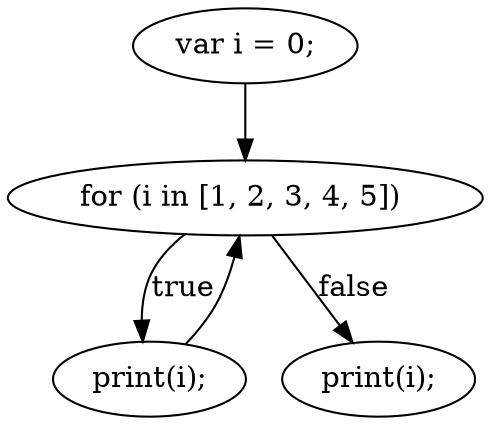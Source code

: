 digraph {
"0" [label="for (i in [1, 2, 3, 4, 5]) "] 
"1" [label="var i = 0;\n"] 
"2" [label="print(i);\n"] 
"3" [label="print(i);\n"] 
"0" -> "3" [label="false"] 
"0" -> "2" [label="true"] 
"1" -> "0" [label=""] 
"2" -> "0" [label=""] 
}
